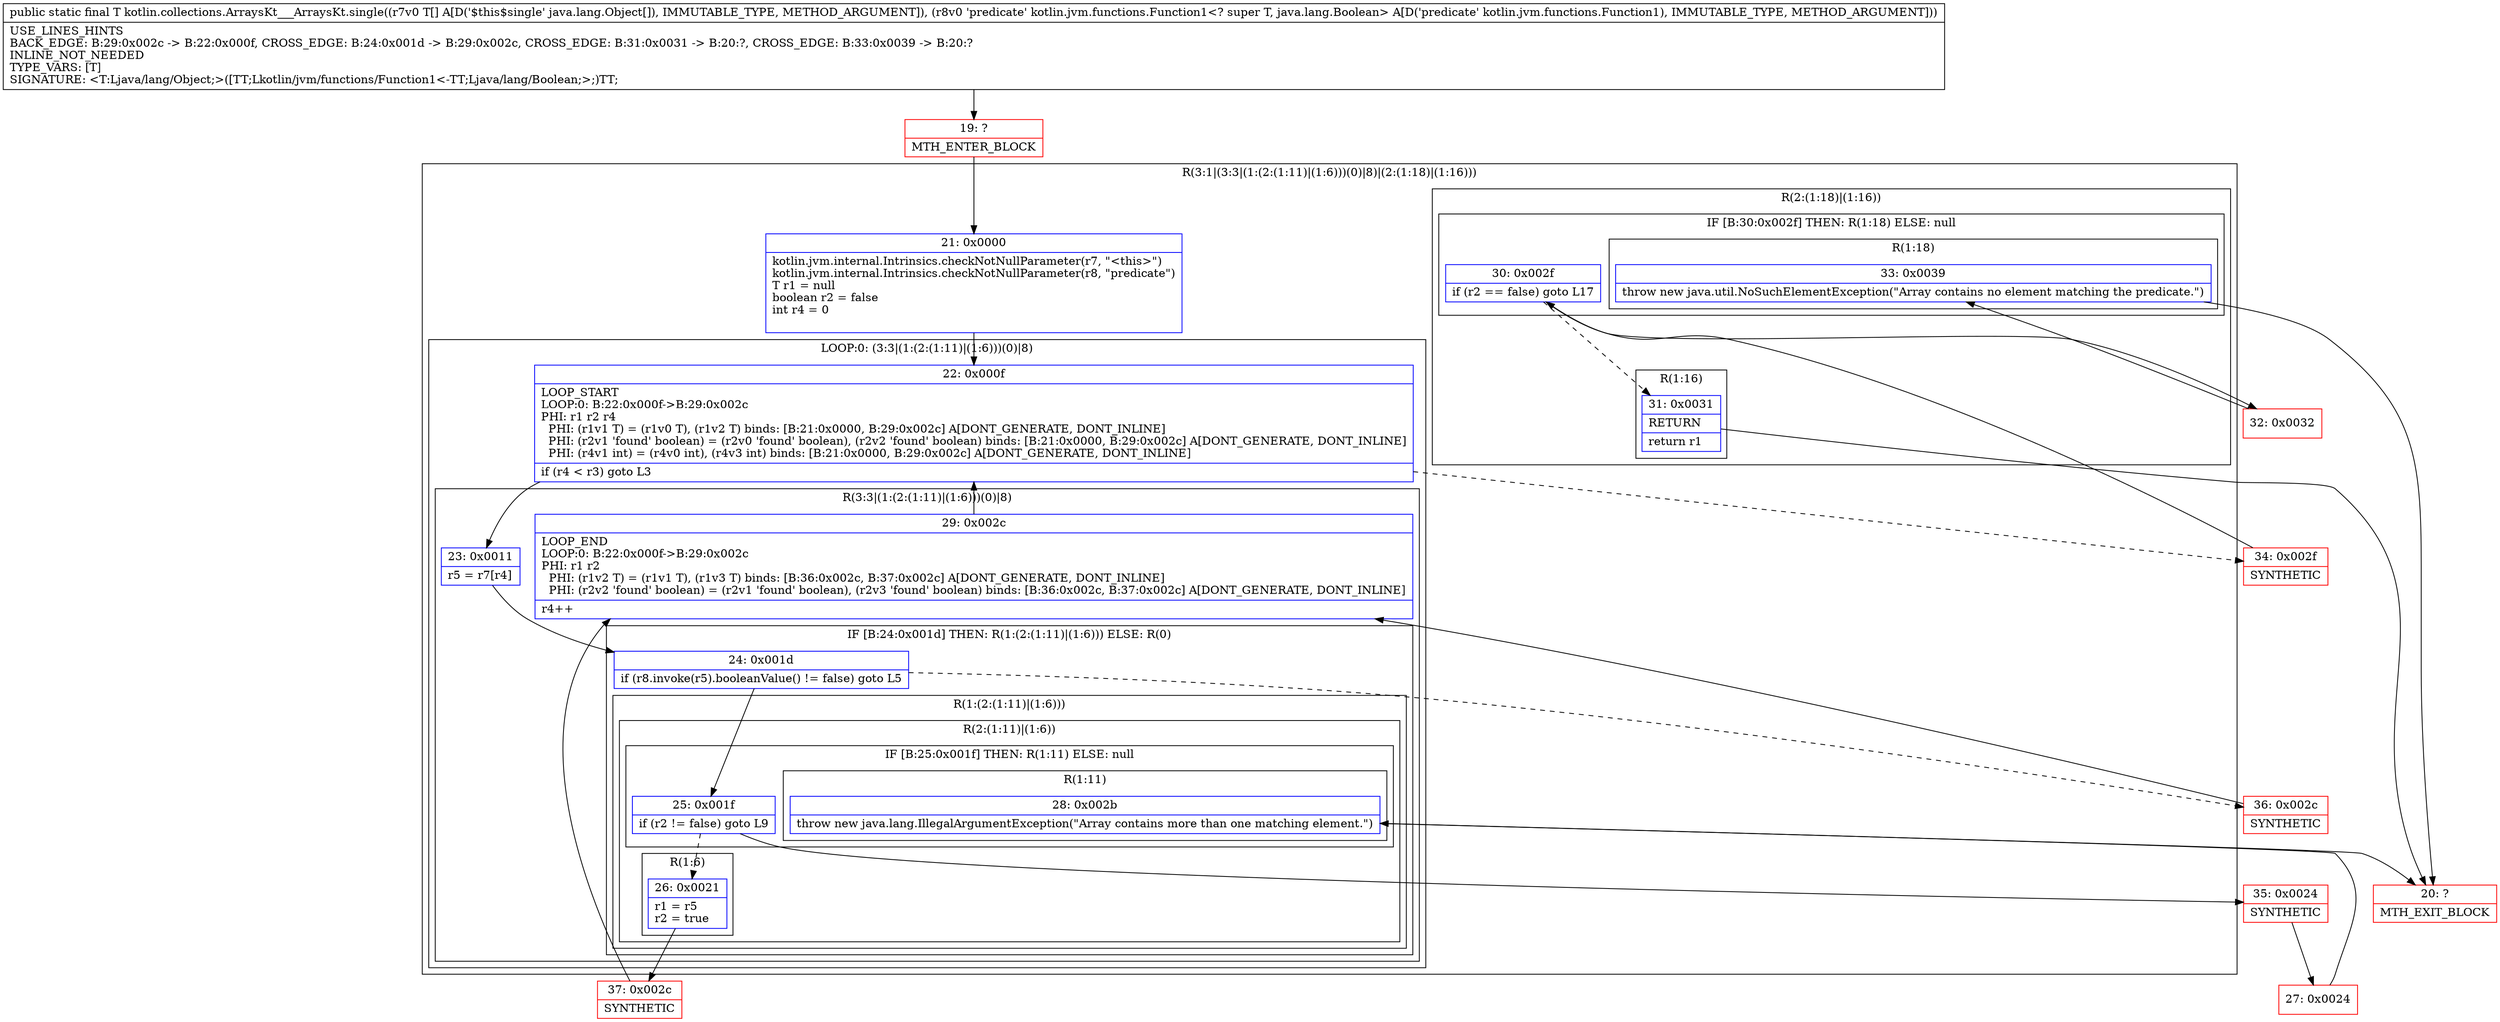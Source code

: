 digraph "CFG forkotlin.collections.ArraysKt___ArraysKt.single([Ljava\/lang\/Object;Lkotlin\/jvm\/functions\/Function1;)Ljava\/lang\/Object;" {
subgraph cluster_Region_1700442328 {
label = "R(3:1|(3:3|(1:(2:(1:11)|(1:6)))(0)|8)|(2:(1:18)|(1:16)))";
node [shape=record,color=blue];
Node_21 [shape=record,label="{21\:\ 0x0000|kotlin.jvm.internal.Intrinsics.checkNotNullParameter(r7, \"\<this\>\")\lkotlin.jvm.internal.Intrinsics.checkNotNullParameter(r8, \"predicate\")\lT r1 = null\lboolean r2 = false\lint r4 = 0\l\l}"];
subgraph cluster_LoopRegion_1707889412 {
label = "LOOP:0: (3:3|(1:(2:(1:11)|(1:6)))(0)|8)";
node [shape=record,color=blue];
Node_22 [shape=record,label="{22\:\ 0x000f|LOOP_START\lLOOP:0: B:22:0x000f\-\>B:29:0x002c\lPHI: r1 r2 r4 \l  PHI: (r1v1 T) = (r1v0 T), (r1v2 T) binds: [B:21:0x0000, B:29:0x002c] A[DONT_GENERATE, DONT_INLINE]\l  PHI: (r2v1 'found' boolean) = (r2v0 'found' boolean), (r2v2 'found' boolean) binds: [B:21:0x0000, B:29:0x002c] A[DONT_GENERATE, DONT_INLINE]\l  PHI: (r4v1 int) = (r4v0 int), (r4v3 int) binds: [B:21:0x0000, B:29:0x002c] A[DONT_GENERATE, DONT_INLINE]\l|if (r4 \< r3) goto L3\l}"];
subgraph cluster_Region_372924042 {
label = "R(3:3|(1:(2:(1:11)|(1:6)))(0)|8)";
node [shape=record,color=blue];
Node_23 [shape=record,label="{23\:\ 0x0011|r5 = r7[r4]\l}"];
subgraph cluster_IfRegion_1510142543 {
label = "IF [B:24:0x001d] THEN: R(1:(2:(1:11)|(1:6))) ELSE: R(0)";
node [shape=record,color=blue];
Node_24 [shape=record,label="{24\:\ 0x001d|if (r8.invoke(r5).booleanValue() != false) goto L5\l}"];
subgraph cluster_Region_1761449208 {
label = "R(1:(2:(1:11)|(1:6)))";
node [shape=record,color=blue];
subgraph cluster_Region_429032931 {
label = "R(2:(1:11)|(1:6))";
node [shape=record,color=blue];
subgraph cluster_IfRegion_310239482 {
label = "IF [B:25:0x001f] THEN: R(1:11) ELSE: null";
node [shape=record,color=blue];
Node_25 [shape=record,label="{25\:\ 0x001f|if (r2 != false) goto L9\l}"];
subgraph cluster_Region_516006310 {
label = "R(1:11)";
node [shape=record,color=blue];
Node_28 [shape=record,label="{28\:\ 0x002b|throw new java.lang.IllegalArgumentException(\"Array contains more than one matching element.\")\l}"];
}
}
subgraph cluster_Region_1061252046 {
label = "R(1:6)";
node [shape=record,color=blue];
Node_26 [shape=record,label="{26\:\ 0x0021|r1 = r5\lr2 = true\l}"];
}
}
}
subgraph cluster_Region_1394391227 {
label = "R(0)";
node [shape=record,color=blue];
}
}
Node_29 [shape=record,label="{29\:\ 0x002c|LOOP_END\lLOOP:0: B:22:0x000f\-\>B:29:0x002c\lPHI: r1 r2 \l  PHI: (r1v2 T) = (r1v1 T), (r1v3 T) binds: [B:36:0x002c, B:37:0x002c] A[DONT_GENERATE, DONT_INLINE]\l  PHI: (r2v2 'found' boolean) = (r2v1 'found' boolean), (r2v3 'found' boolean) binds: [B:36:0x002c, B:37:0x002c] A[DONT_GENERATE, DONT_INLINE]\l|r4++\l}"];
}
}
subgraph cluster_Region_1472380020 {
label = "R(2:(1:18)|(1:16))";
node [shape=record,color=blue];
subgraph cluster_IfRegion_571559453 {
label = "IF [B:30:0x002f] THEN: R(1:18) ELSE: null";
node [shape=record,color=blue];
Node_30 [shape=record,label="{30\:\ 0x002f|if (r2 == false) goto L17\l}"];
subgraph cluster_Region_1525843698 {
label = "R(1:18)";
node [shape=record,color=blue];
Node_33 [shape=record,label="{33\:\ 0x0039|throw new java.util.NoSuchElementException(\"Array contains no element matching the predicate.\")\l}"];
}
}
subgraph cluster_Region_1618244691 {
label = "R(1:16)";
node [shape=record,color=blue];
Node_31 [shape=record,label="{31\:\ 0x0031|RETURN\l|return r1\l}"];
}
}
}
Node_19 [shape=record,color=red,label="{19\:\ ?|MTH_ENTER_BLOCK\l}"];
Node_37 [shape=record,color=red,label="{37\:\ 0x002c|SYNTHETIC\l}"];
Node_35 [shape=record,color=red,label="{35\:\ 0x0024|SYNTHETIC\l}"];
Node_27 [shape=record,color=red,label="{27\:\ 0x0024}"];
Node_20 [shape=record,color=red,label="{20\:\ ?|MTH_EXIT_BLOCK\l}"];
Node_36 [shape=record,color=red,label="{36\:\ 0x002c|SYNTHETIC\l}"];
Node_34 [shape=record,color=red,label="{34\:\ 0x002f|SYNTHETIC\l}"];
Node_32 [shape=record,color=red,label="{32\:\ 0x0032}"];
MethodNode[shape=record,label="{public static final T kotlin.collections.ArraysKt___ArraysKt.single((r7v0 T[] A[D('$this$single' java.lang.Object[]), IMMUTABLE_TYPE, METHOD_ARGUMENT]), (r8v0 'predicate' kotlin.jvm.functions.Function1\<? super T, java.lang.Boolean\> A[D('predicate' kotlin.jvm.functions.Function1), IMMUTABLE_TYPE, METHOD_ARGUMENT]))  | USE_LINES_HINTS\lBACK_EDGE: B:29:0x002c \-\> B:22:0x000f, CROSS_EDGE: B:24:0x001d \-\> B:29:0x002c, CROSS_EDGE: B:31:0x0031 \-\> B:20:?, CROSS_EDGE: B:33:0x0039 \-\> B:20:?\lINLINE_NOT_NEEDED\lTYPE_VARS: [T]\lSIGNATURE: \<T:Ljava\/lang\/Object;\>([TT;Lkotlin\/jvm\/functions\/Function1\<\-TT;Ljava\/lang\/Boolean;\>;)TT;\l}"];
MethodNode -> Node_19;Node_21 -> Node_22;
Node_22 -> Node_23;
Node_22 -> Node_34[style=dashed];
Node_23 -> Node_24;
Node_24 -> Node_25;
Node_24 -> Node_36[style=dashed];
Node_25 -> Node_26[style=dashed];
Node_25 -> Node_35;
Node_28 -> Node_20;
Node_26 -> Node_37;
Node_29 -> Node_22;
Node_30 -> Node_31[style=dashed];
Node_30 -> Node_32;
Node_33 -> Node_20;
Node_31 -> Node_20;
Node_19 -> Node_21;
Node_37 -> Node_29;
Node_35 -> Node_27;
Node_27 -> Node_28;
Node_36 -> Node_29;
Node_34 -> Node_30;
Node_32 -> Node_33;
}

